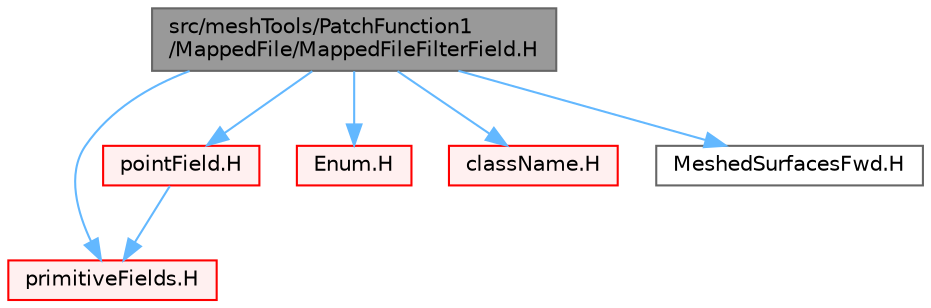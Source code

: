 digraph "src/meshTools/PatchFunction1/MappedFile/MappedFileFilterField.H"
{
 // LATEX_PDF_SIZE
  bgcolor="transparent";
  edge [fontname=Helvetica,fontsize=10,labelfontname=Helvetica,labelfontsize=10];
  node [fontname=Helvetica,fontsize=10,shape=box,height=0.2,width=0.4];
  Node1 [id="Node000001",label="src/meshTools/PatchFunction1\l/MappedFile/MappedFileFilterField.H",height=0.2,width=0.4,color="gray40", fillcolor="grey60", style="filled", fontcolor="black",tooltip=" "];
  Node1 -> Node2 [id="edge1_Node000001_Node000002",color="steelblue1",style="solid",tooltip=" "];
  Node2 [id="Node000002",label="primitiveFields.H",height=0.2,width=0.4,color="red", fillcolor="#FFF0F0", style="filled",URL="$primitiveFields_8H.html",tooltip="Specialisations of Field<T> for scalar, vector and tensor."];
  Node1 -> Node185 [id="edge2_Node000001_Node000185",color="steelblue1",style="solid",tooltip=" "];
  Node185 [id="Node000185",label="pointField.H",height=0.2,width=0.4,color="red", fillcolor="#FFF0F0", style="filled",URL="$pointField_8H.html",tooltip=" "];
  Node185 -> Node2 [id="edge3_Node000185_Node000002",color="steelblue1",style="solid",tooltip=" "];
  Node1 -> Node130 [id="edge4_Node000001_Node000130",color="steelblue1",style="solid",tooltip=" "];
  Node130 [id="Node000130",label="Enum.H",height=0.2,width=0.4,color="red", fillcolor="#FFF0F0", style="filled",URL="$Enum_8H.html",tooltip=" "];
  Node1 -> Node123 [id="edge5_Node000001_Node000123",color="steelblue1",style="solid",tooltip=" "];
  Node123 [id="Node000123",label="className.H",height=0.2,width=0.4,color="red", fillcolor="#FFF0F0", style="filled",URL="$className_8H.html",tooltip="Macro definitions for declaring ClassName(), NamespaceName(), etc."];
  Node1 -> Node193 [id="edge6_Node000001_Node000193",color="steelblue1",style="solid",tooltip=" "];
  Node193 [id="Node000193",label="MeshedSurfacesFwd.H",height=0.2,width=0.4,color="grey40", fillcolor="white", style="filled",URL="$MeshedSurfacesFwd_8H.html",tooltip=" "];
}
